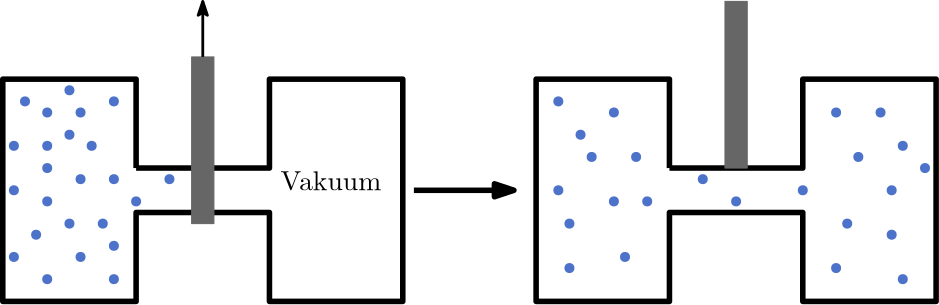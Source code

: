 <?xml version="1.0"?>
<!DOCTYPE ipe SYSTEM "ipe.dtd">
<ipe version="70212" creator="Ipe 7.2.13">
<info created="D:20210529142417" modified="D:20210529142417"/>
<ipestyle name="basic">
<symbol name="arrow/arc(spx)">
<path stroke="sym-stroke" fill="sym-stroke" pen="sym-pen">
0 0 m
-1 0.333 l
-1 -0.333 l
h
</path>
</symbol>
<symbol name="arrow/farc(spx)">
<path stroke="sym-stroke" fill="white" pen="sym-pen">
0 0 m
-1 0.333 l
-1 -0.333 l
h
</path>
</symbol>
<symbol name="arrow/ptarc(spx)">
<path stroke="sym-stroke" fill="sym-stroke" pen="sym-pen">
0 0 m
-1 0.333 l
-0.8 0 l
-1 -0.333 l
h
</path>
</symbol>
<symbol name="arrow/fptarc(spx)">
<path stroke="sym-stroke" fill="white" pen="sym-pen">
0 0 m
-1 0.333 l
-0.8 0 l
-1 -0.333 l
h
</path>
</symbol>
<symbol name="mark/circle(sx)" transformations="translations">
<path fill="sym-stroke">
0.6 0 0 0.6 0 0 e
0.4 0 0 0.4 0 0 e
</path>
</symbol>
<symbol name="mark/disk(sx)" transformations="translations">
<path fill="sym-stroke">
0.6 0 0 0.6 0 0 e
</path>
</symbol>
<symbol name="mark/fdisk(sfx)" transformations="translations">
<group>
<path fill="sym-fill">
0.5 0 0 0.5 0 0 e
</path>
<path fill="sym-stroke" fillrule="eofill">
0.6 0 0 0.6 0 0 e
0.4 0 0 0.4 0 0 e
</path>
</group>
</symbol>
<symbol name="mark/box(sx)" transformations="translations">
<path fill="sym-stroke" fillrule="eofill">
-0.6 -0.6 m
0.6 -0.6 l
0.6 0.6 l
-0.6 0.6 l
h
-0.4 -0.4 m
0.4 -0.4 l
0.4 0.4 l
-0.4 0.4 l
h
</path>
</symbol>
<symbol name="mark/square(sx)" transformations="translations">
<path fill="sym-stroke">
-0.6 -0.6 m
0.6 -0.6 l
0.6 0.6 l
-0.6 0.6 l
h
</path>
</symbol>
<symbol name="mark/fsquare(sfx)" transformations="translations">
<group>
<path fill="sym-fill">
-0.5 -0.5 m
0.5 -0.5 l
0.5 0.5 l
-0.5 0.5 l
h
</path>
<path fill="sym-stroke" fillrule="eofill">
-0.6 -0.6 m
0.6 -0.6 l
0.6 0.6 l
-0.6 0.6 l
h
-0.4 -0.4 m
0.4 -0.4 l
0.4 0.4 l
-0.4 0.4 l
h
</path>
</group>
</symbol>
<symbol name="mark/cross(sx)" transformations="translations">
<group>
<path fill="sym-stroke">
-0.43 -0.57 m
0.57 0.43 l
0.43 0.57 l
-0.57 -0.43 l
h
</path>
<path fill="sym-stroke">
-0.43 0.57 m
0.57 -0.43 l
0.43 -0.57 l
-0.57 0.43 l
h
</path>
</group>
</symbol>
<symbol name="arrow/fnormal(spx)">
<path stroke="sym-stroke" fill="white" pen="sym-pen">
0 0 m
-1 0.333 l
-1 -0.333 l
h
</path>
</symbol>
<symbol name="arrow/pointed(spx)">
<path stroke="sym-stroke" fill="sym-stroke" pen="sym-pen">
0 0 m
-1 0.333 l
-0.8 0 l
-1 -0.333 l
h
</path>
</symbol>
<symbol name="arrow/fpointed(spx)">
<path stroke="sym-stroke" fill="white" pen="sym-pen">
0 0 m
-1 0.333 l
-0.8 0 l
-1 -0.333 l
h
</path>
</symbol>
<symbol name="arrow/linear(spx)">
<path stroke="sym-stroke" pen="sym-pen">
-1 0.333 m
0 0 l
-1 -0.333 l
</path>
</symbol>
<symbol name="arrow/fdouble(spx)">
<path stroke="sym-stroke" fill="white" pen="sym-pen">
0 0 m
-1 0.333 l
-1 -0.333 l
h
-1 0 m
-2 0.333 l
-2 -0.333 l
h
</path>
</symbol>
<symbol name="arrow/double(spx)">
<path stroke="sym-stroke" fill="sym-stroke" pen="sym-pen">
0 0 m
-1 0.333 l
-1 -0.333 l
h
-1 0 m
-2 0.333 l
-2 -0.333 l
h
</path>
</symbol>
<pen name="heavier" value="0.8"/>
<pen name="fat" value="1.2"/>
<pen name="ultrafat" value="2"/>
<symbolsize name="large" value="5"/>
<symbolsize name="small" value="2"/>
<symbolsize name="tiny" value="1.1"/>
<arrowsize name="large" value="10"/>
<arrowsize name="small" value="5"/>
<arrowsize name="tiny" value="3"/>
<color name="sbblue" value="0.298 0.447 0.79"/>
<color name="sbgreen" value="0.333 0.658 0.407"/>
<color name="sborange" value="0.866 0.517 0.321"/>
<color name="sbred" value="0.768 0.305 0.321"/>
<color name="sbpurple" value="0.505 0.447 0.698"/>
<color name="red" value="1 0 0"/>
<color name="green" value="0 1 0"/>
<color name="blue" value="0 0 1"/>
<color name="yellow" value="1 1 0"/>
<color name="orange" value="1 0.647 0"/>
<color name="gold" value="1 0.843 0"/>
<color name="purple" value="0.627 0.125 0.941"/>
<color name="gray" value="0.745"/>
<color name="brown" value="0.647 0.165 0.165"/>
<color name="navy" value="0 0 0.502"/>
<color name="pink" value="1 0.753 0.796"/>
<color name="seagreen" value="0.18 0.545 0.341"/>
<color name="turquoise" value="0.251 0.878 0.816"/>
<color name="violet" value="0.933 0.51 0.933"/>
<color name="darkblue" value="0 0 0.545"/>
<color name="darkcyan" value="0 0.545 0.545"/>
<color name="darkgray" value="0.663"/>
<color name="verydarkgray" value="0.4"/>
<color name="darkgreen" value="0 0.392 0"/>
<color name="darkmagenta" value="0.545 0 0.545"/>
<color name="darkorange" value="1 0.549 0"/>
<color name="darkred" value="0.545 0 0"/>
<color name="lightblue" value="0.678 0.847 0.902"/>
<color name="lightcyan" value="0.878 1 1"/>
<color name="lightgray" value="0.827"/>
<color name="lightgreen" value="0.565 0.933 0.565"/>
<color name="lightyellow" value="1 1 0.878"/>
<dashstyle name="dashed" value="[4] 0"/>
<dashstyle name="dotted" value="[1 3] 0"/>
<dashstyle name="dash dotted" value="[4 2 1 2] 0"/>
<dashstyle name="dash dot dotted" value="[4 2 1 2 1 2] 0"/>
<textsize name="large" value="\large"/>
<textsize name="Large" value="\Large"/>
<textsize name="LARGE" value="\LARGE"/>
<textsize name="huge" value="\huge"/>
<textsize name="Huge" value="\Huge"/>
<textsize name="small" value="\small"/>
<textsize name="footnote" value="\footnotesize"/>
<textsize name="tiny" value="\tiny"/>
<textstyle name="center" begin="\begin{center}" end="\end{center}"/>
<textstyle name="itemize" begin="\begin{itemize}" end="\end{itemize}"/>
<textstyle name="item" begin="\begin{itemize}\item{}" end="\end{itemize}"/>
<gridsize name="4 pts" value="4"/>
<gridsize name="8 pts (~3 mm)" value="8"/>
<gridsize name="16 pts (~6 mm)" value="16"/>
<gridsize name="32 pts (~12 mm)" value="32"/>
<gridsize name="10 pts (~3.5 mm)" value="10"/>
<gridsize name="20 pts (~7 mm)" value="20"/>
<gridsize name="14 pts (~5 mm)" value="14"/>
<gridsize name="28 pts (~10 mm)" value="28"/>
<gridsize name="56 pts (~20 mm)" value="56"/>
<anglesize name="90 deg" value="90"/>
<anglesize name="60 deg" value="60"/>
<anglesize name="45 deg" value="45"/>
<anglesize name="30 deg" value="30"/>
<anglesize name="22.5 deg" value="22.5"/>
<opacity name="10%" value="0.1"/>
<opacity name="30%" value="0.3"/>
<opacity name="50%" value="0.5"/>
<opacity name="75%" value="0.75"/>
<tiling name="falling" angle="-60" step="4" width="1"/>
<tiling name="rising" angle="30" step="4" width="1"/>
</ipestyle>
<page>
<layer name="alpha"/>
<view layers="alpha" active="alpha"/>
<path layer="alpha" stroke="black" pen="2">
96 768 m
96 800 l
48 800 l
48 720 l
96 720 l
96 752 l
144 752 l
144 720 l
192 720 l
192 800 l
144 800 l
144 768 l
96 768 l
</path>
<use name="mark/disk(sx)" pos="56 792" size="normal" stroke="sbblue"/>
<use name="mark/disk(sx)" pos="64 788" size="normal" stroke="sbblue"/>
<use name="mark/disk(sx)" pos="72 796" size="normal" stroke="sbblue"/>
<use name="mark/disk(sx)" pos="76 788" size="normal" stroke="sbblue"/>
<use name="mark/disk(sx)" pos="88 792" size="normal" stroke="sbblue"/>
<use name="mark/disk(sx)" pos="80 776" size="normal" stroke="sbblue"/>
<use name="mark/disk(sx)" pos="72 780" size="normal" stroke="sbblue"/>
<use name="mark/disk(sx)" pos="64 776" size="normal" stroke="sbblue"/>
<use name="mark/disk(sx)" pos="52 776" size="normal" stroke="sbblue"/>
<use name="mark/disk(sx)" pos="52 760" size="normal" stroke="sbblue"/>
<use name="mark/disk(sx)" pos="64 768" size="normal" stroke="sbblue"/>
<use name="mark/disk(sx)" pos="64 756" size="normal" stroke="sbblue"/>
<use name="mark/disk(sx)" pos="76 764" size="normal" stroke="sbblue"/>
<use name="mark/disk(sx)" pos="88 764" size="normal" stroke="sbblue"/>
<use name="mark/disk(sx)" pos="108 764" size="normal" stroke="sbblue"/>
<use name="mark/disk(sx)" pos="96 756" size="normal" stroke="sbblue"/>
<use name="mark/disk(sx)" pos="84 748" size="normal" stroke="sbblue"/>
<use name="mark/disk(sx)" pos="72 748" size="normal" stroke="sbblue"/>
<use name="mark/disk(sx)" pos="60 744" size="normal" stroke="sbblue"/>
<use name="mark/disk(sx)" pos="52 736" size="normal" stroke="sbblue"/>
<use name="mark/disk(sx)" pos="64 728" size="normal" stroke="sbblue"/>
<use name="mark/disk(sx)" pos="76 736" size="normal" stroke="sbblue"/>
<use name="mark/disk(sx)" pos="88 728" size="normal" stroke="sbblue"/>
<use name="mark/disk(sx)" pos="88 740" size="normal" stroke="sbblue"/>
<path stroke="verydarkgray" fill="verydarkgray">
116 808 m
116 748 l
124 748 l
124 808 l
h
</path>
<text matrix="1 0 0 1 -8 -8" transformations="translations" pos="156 768" stroke="black" type="label" width="36.253" height="6.918" depth="0" valign="baseline">Vakuum</text>
<path matrix="1 0 0 1 192 0" stroke="black" pen="2">
96 768 m
96 800 l
48 800 l
48 720 l
96 720 l
96 752 l
144 752 l
144 720 l
192 720 l
192 800 l
144 800 l
144 768 l
96 768 l
</path>
<use matrix="1 0 0 1 192 0" name="mark/disk(sx)" pos="56 792" size="normal" stroke="sbblue"/>
<use matrix="1 0 0 1 196 -16" name="mark/disk(sx)" pos="64 788" size="normal" stroke="sbblue"/>
<use matrix="1 0 0 1 184 -16" name="mark/disk(sx)" pos="72 796" size="normal" stroke="sbblue"/>
<use matrix="1 0 0 1 192 0" name="mark/disk(sx)" pos="76 788" size="normal" stroke="sbblue"/>
<use matrix="1 0 0 1 188 -20" name="mark/disk(sx)" pos="88 792" size="normal" stroke="sbblue"/>
<use matrix="1 0 0 1 188 -20" name="mark/disk(sx)" pos="80 776" size="normal" stroke="sbblue"/>
<use matrix="1 0 0 1 200 -44" name="mark/disk(sx)" pos="72 780" size="normal" stroke="sbblue"/>
<use matrix="1 0 0 1 184 -16" name="mark/disk(sx)" pos="64 776" size="normal" stroke="sbblue"/>
<use matrix="1 0 0 1 200 -28" name="mark/disk(sx)" pos="52 776" size="normal" stroke="sbblue"/>
<use matrix="1 0 0 1 260 -4" name="mark/disk(sx)" pos="52 760" size="normal" stroke="sbblue"/>
<use matrix="1 0 0 1 188 -36" name="mark/disk(sx)" pos="64 768" size="normal" stroke="sbblue"/>
<use matrix="1 0 0 1 292 16" name="mark/disk(sx)" pos="64 756" size="normal" stroke="sbblue"/>
<use matrix="1 0 0 1 272 24" name="mark/disk(sx)" pos="76 764" size="normal" stroke="sbblue"/>
<use matrix="1 0 0 1 284 12" name="mark/disk(sx)" pos="88 764" size="normal" stroke="sbblue"/>
<use matrix="1 0 0 1 192 0" name="mark/disk(sx)" pos="108 764" size="normal" stroke="sbblue"/>
<use matrix="1 0 0 1 284 12" name="mark/disk(sx)" pos="96 756" size="normal" stroke="sbblue"/>
<use matrix="1 0 0 1 284 12" name="mark/disk(sx)" pos="84 748" size="normal" stroke="sbblue"/>
<use matrix="1 0 0 1 280 0" name="mark/disk(sx)" pos="72 748" size="normal" stroke="sbblue"/>
<use matrix="1 0 0 1 276 16" name="mark/disk(sx)" pos="60 744" size="normal" stroke="sbblue"/>
<use matrix="1 0 0 1 312 52" name="mark/disk(sx)" pos="52 736" size="normal" stroke="sbblue"/>
<use matrix="1 0 0 1 216 28" name="mark/disk(sx)" pos="64 728" size="normal" stroke="sbblue"/>
<use matrix="1 0 0 1 272 -4" name="mark/disk(sx)" pos="76 736" size="normal" stroke="sbblue"/>
<use matrix="1 0 0 1 284 0" name="mark/disk(sx)" pos="88 728" size="normal" stroke="sbblue"/>
<use matrix="1 0 0 1 280 4" name="mark/disk(sx)" pos="88 740" size="normal" stroke="sbblue"/>
<path matrix="1 0 0 1 192 20" stroke="verydarkgray" fill="verydarkgray">
116 808 m
116 748 l
124 748 l
124 808 l
h
</path>
<path stroke="black" fill="black" pen="1" arrow="ptarc/small">
120 808 m
120 828 l
</path>
<path stroke="black" fill="black" pen="2" arrow="normal/normal">
196 760 m
232 760 l
</path>
</page>
</ipe>
